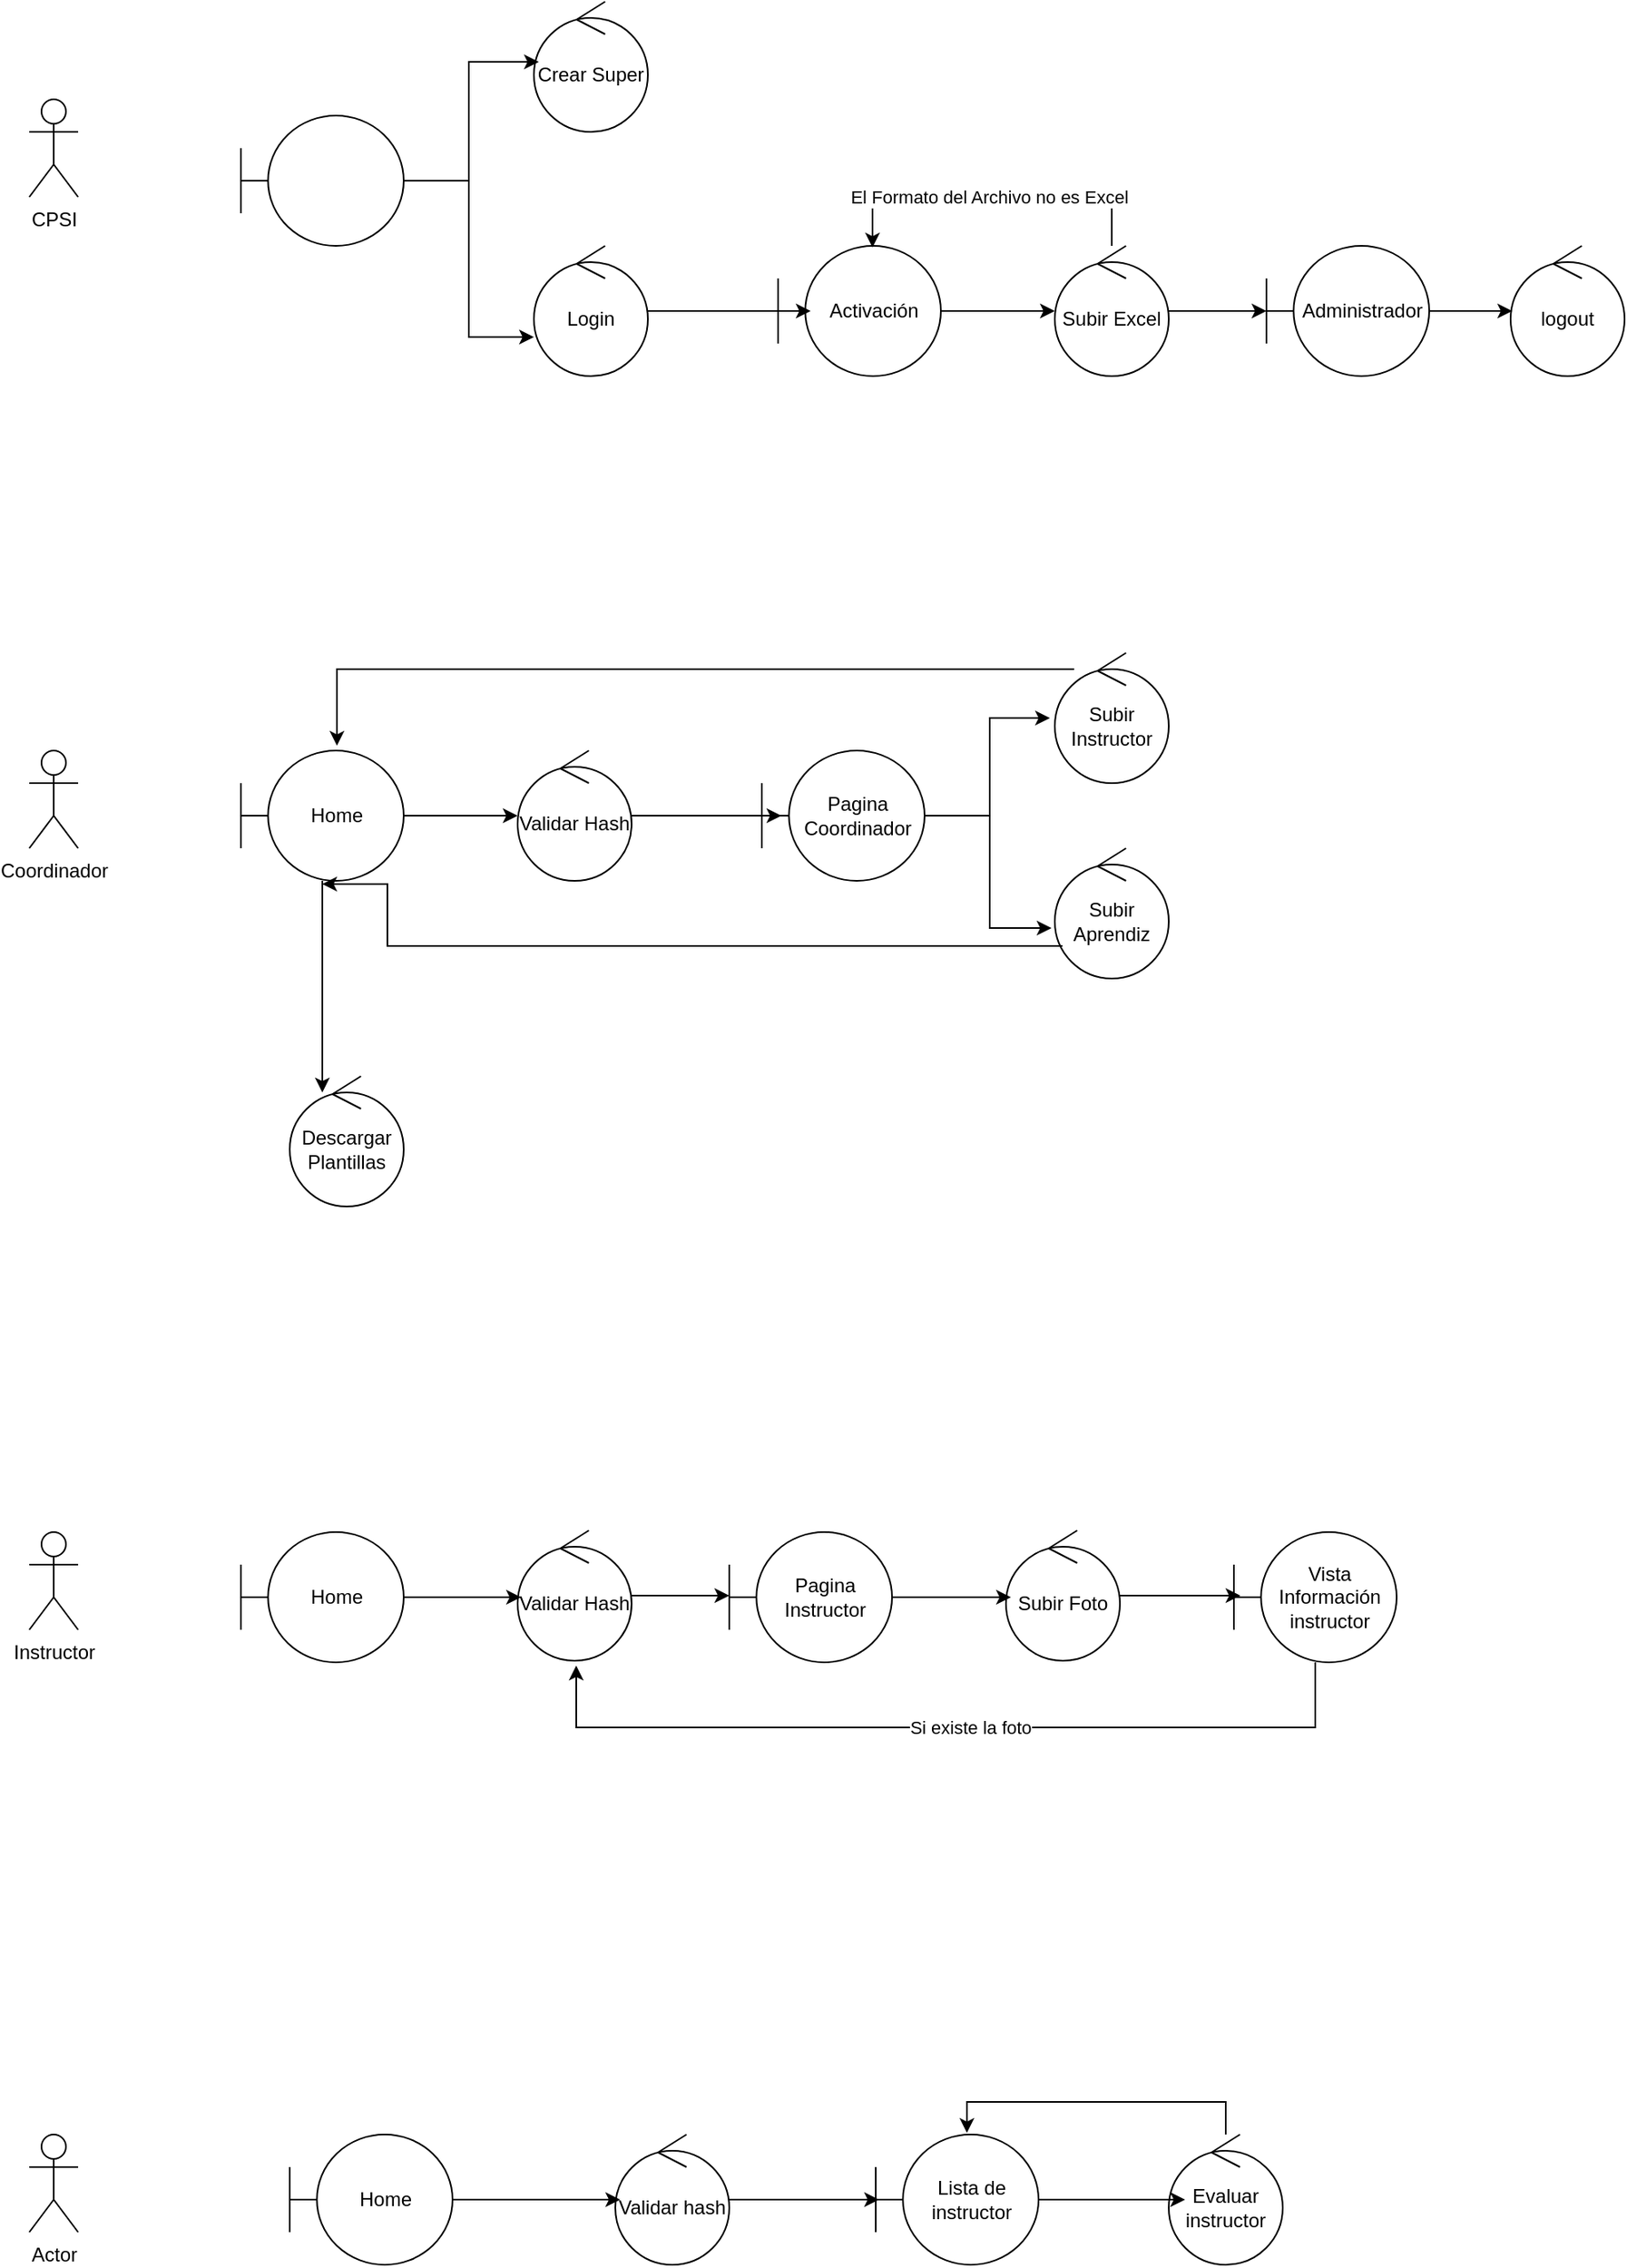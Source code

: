<mxfile version="24.7.7">
  <diagram name="Página-1" id="AtCnbUK6T5E5Kb5qjSDo">
    <mxGraphModel grid="1" page="1" gridSize="10" guides="1" tooltips="1" connect="1" arrows="1" fold="1" pageScale="1" pageWidth="827" pageHeight="1169" math="0" shadow="0">
      <root>
        <mxCell id="0" />
        <mxCell id="1" parent="0" />
        <mxCell id="LzU2RpF1M--H6HoXrrAj-1" value="CPSI" style="shape=umlActor;verticalLabelPosition=bottom;verticalAlign=top;html=1;outlineConnect=0;" vertex="1" parent="1">
          <mxGeometry x="-70" y="210" width="30" height="60" as="geometry" />
        </mxCell>
        <mxCell id="LzU2RpF1M--H6HoXrrAj-2" value="&lt;font style=&quot;vertical-align: inherit;&quot;&gt;&lt;font style=&quot;vertical-align: inherit;&quot;&gt;Instructor&lt;/font&gt;&lt;/font&gt;&lt;div&gt;&lt;font style=&quot;vertical-align: inherit;&quot;&gt;&lt;font style=&quot;vertical-align: inherit;&quot;&gt;&lt;br&gt;&lt;/font&gt;&lt;/font&gt;&lt;/div&gt;" style="shape=umlActor;verticalLabelPosition=bottom;verticalAlign=top;html=1;outlineConnect=0;" vertex="1" parent="1">
          <mxGeometry x="-70" y="1090" width="30" height="60" as="geometry" />
        </mxCell>
        <mxCell id="LzU2RpF1M--H6HoXrrAj-3" value="&lt;font style=&quot;vertical-align: inherit;&quot;&gt;&lt;font style=&quot;vertical-align: inherit;&quot;&gt;Coordinador&lt;/font&gt;&lt;/font&gt;" style="shape=umlActor;verticalLabelPosition=bottom;verticalAlign=top;html=1;outlineConnect=0;" vertex="1" parent="1">
          <mxGeometry x="-70" y="610" width="30" height="60" as="geometry" />
        </mxCell>
        <mxCell id="LzU2RpF1M--H6HoXrrAj-4" value="Actor" style="shape=umlActor;verticalLabelPosition=bottom;verticalAlign=top;html=1;outlineConnect=0;" vertex="1" parent="1">
          <mxGeometry x="-70" y="1460" width="30" height="60" as="geometry" />
        </mxCell>
        <mxCell id="EpEtYVQQu9BAlyHK7DDY-1" value="" style="shape=umlBoundary;whiteSpace=wrap;html=1;" vertex="1" parent="1">
          <mxGeometry x="60" y="220" width="100" height="80" as="geometry" />
        </mxCell>
        <mxCell id="EpEtYVQQu9BAlyHK7DDY-2" value="&lt;font style=&quot;vertical-align: inherit;&quot;&gt;&lt;font style=&quot;vertical-align: inherit;&quot;&gt;&lt;font style=&quot;vertical-align: inherit;&quot;&gt;&lt;font style=&quot;vertical-align: inherit;&quot;&gt;&lt;font style=&quot;vertical-align: inherit;&quot;&gt;&lt;font style=&quot;vertical-align: inherit;&quot;&gt;Activación&lt;/font&gt;&lt;/font&gt;&lt;/font&gt;&lt;/font&gt;&lt;/font&gt;&lt;/font&gt;" style="shape=umlBoundary;whiteSpace=wrap;html=1;" vertex="1" parent="1">
          <mxGeometry x="390" y="300" width="100" height="80" as="geometry" />
        </mxCell>
        <mxCell id="EpEtYVQQu9BAlyHK7DDY-3" value="&lt;font style=&quot;vertical-align: inherit;&quot;&gt;&lt;font style=&quot;vertical-align: inherit;&quot;&gt;Crear Super&lt;/font&gt;&lt;/font&gt;" style="ellipse;shape=umlControl;whiteSpace=wrap;html=1;" vertex="1" parent="1">
          <mxGeometry x="240" y="150" width="70" height="80" as="geometry" />
        </mxCell>
        <mxCell id="EpEtYVQQu9BAlyHK7DDY-5" value="&lt;font style=&quot;vertical-align: inherit;&quot;&gt;&lt;font style=&quot;vertical-align: inherit;&quot;&gt;Login&lt;/font&gt;&lt;/font&gt;" style="ellipse;shape=umlControl;whiteSpace=wrap;html=1;" vertex="1" parent="1">
          <mxGeometry x="240" y="300" width="70" height="80" as="geometry" />
        </mxCell>
        <mxCell id="EpEtYVQQu9BAlyHK7DDY-7" style="edgeStyle=orthogonalEdgeStyle;rounded=0;orthogonalLoop=1;jettySize=auto;html=1;entryX=0;entryY=0.7;entryDx=0;entryDy=0;entryPerimeter=0;" edge="1" parent="1" source="EpEtYVQQu9BAlyHK7DDY-1" target="EpEtYVQQu9BAlyHK7DDY-5">
          <mxGeometry relative="1" as="geometry" />
        </mxCell>
        <mxCell id="EpEtYVQQu9BAlyHK7DDY-8" style="edgeStyle=orthogonalEdgeStyle;rounded=0;orthogonalLoop=1;jettySize=auto;html=1;entryX=0.043;entryY=0.463;entryDx=0;entryDy=0;entryPerimeter=0;" edge="1" parent="1" source="EpEtYVQQu9BAlyHK7DDY-1" target="EpEtYVQQu9BAlyHK7DDY-3">
          <mxGeometry relative="1" as="geometry" />
        </mxCell>
        <mxCell id="EpEtYVQQu9BAlyHK7DDY-15" style="edgeStyle=orthogonalEdgeStyle;rounded=0;orthogonalLoop=1;jettySize=auto;html=1;" edge="1" parent="1" source="EpEtYVQQu9BAlyHK7DDY-9" target="EpEtYVQQu9BAlyHK7DDY-11">
          <mxGeometry relative="1" as="geometry" />
        </mxCell>
        <mxCell id="EpEtYVQQu9BAlyHK7DDY-9" value="&lt;font style=&quot;vertical-align: inherit;&quot;&gt;&lt;font style=&quot;vertical-align: inherit;&quot;&gt;Subir Excel&lt;/font&gt;&lt;/font&gt;" style="ellipse;shape=umlControl;whiteSpace=wrap;html=1;" vertex="1" parent="1">
          <mxGeometry x="560" y="300" width="70" height="80" as="geometry" />
        </mxCell>
        <mxCell id="EpEtYVQQu9BAlyHK7DDY-10" value="&lt;font style=&quot;vertical-align: inherit;&quot;&gt;&lt;font style=&quot;vertical-align: inherit;&quot;&gt;logout&lt;/font&gt;&lt;/font&gt;" style="ellipse;shape=umlControl;whiteSpace=wrap;html=1;" vertex="1" parent="1">
          <mxGeometry x="840" y="300" width="70" height="80" as="geometry" />
        </mxCell>
        <mxCell id="EpEtYVQQu9BAlyHK7DDY-11" value="Administrador" style="shape=umlBoundary;whiteSpace=wrap;html=1;" vertex="1" parent="1">
          <mxGeometry x="690" y="300" width="100" height="80" as="geometry" />
        </mxCell>
        <mxCell id="EpEtYVQQu9BAlyHK7DDY-13" style="edgeStyle=orthogonalEdgeStyle;rounded=0;orthogonalLoop=1;jettySize=auto;html=1;entryX=0;entryY=0.5;entryDx=0;entryDy=0;entryPerimeter=0;" edge="1" parent="1" source="EpEtYVQQu9BAlyHK7DDY-2" target="EpEtYVQQu9BAlyHK7DDY-9">
          <mxGeometry relative="1" as="geometry" />
        </mxCell>
        <mxCell id="EpEtYVQQu9BAlyHK7DDY-16" style="edgeStyle=orthogonalEdgeStyle;rounded=0;orthogonalLoop=1;jettySize=auto;html=1;entryX=0.014;entryY=0.5;entryDx=0;entryDy=0;entryPerimeter=0;" edge="1" parent="1" source="EpEtYVQQu9BAlyHK7DDY-11" target="EpEtYVQQu9BAlyHK7DDY-10">
          <mxGeometry relative="1" as="geometry" />
        </mxCell>
        <mxCell id="EpEtYVQQu9BAlyHK7DDY-17" style="edgeStyle=orthogonalEdgeStyle;rounded=0;orthogonalLoop=1;jettySize=auto;html=1;entryX=0.2;entryY=0.5;entryDx=0;entryDy=0;entryPerimeter=0;" edge="1" parent="1" source="EpEtYVQQu9BAlyHK7DDY-5" target="EpEtYVQQu9BAlyHK7DDY-2">
          <mxGeometry relative="1" as="geometry" />
        </mxCell>
        <mxCell id="EpEtYVQQu9BAlyHK7DDY-26" style="edgeStyle=orthogonalEdgeStyle;rounded=0;orthogonalLoop=1;jettySize=auto;html=1;" edge="1" parent="1" source="EpEtYVQQu9BAlyHK7DDY-20" target="EpEtYVQQu9BAlyHK7DDY-22">
          <mxGeometry relative="1" as="geometry" />
        </mxCell>
        <mxCell id="EpEtYVQQu9BAlyHK7DDY-20" value="&lt;font style=&quot;vertical-align: inherit;&quot;&gt;&lt;font style=&quot;vertical-align: inherit;&quot;&gt;Home&lt;/font&gt;&lt;/font&gt;" style="shape=umlBoundary;whiteSpace=wrap;html=1;" vertex="1" parent="1">
          <mxGeometry x="60" y="610" width="100" height="80" as="geometry" />
        </mxCell>
        <mxCell id="EpEtYVQQu9BAlyHK7DDY-21" value="&lt;font style=&quot;vertical-align: inherit;&quot;&gt;&lt;font style=&quot;vertical-align: inherit;&quot;&gt;Pagina Coordinador&lt;/font&gt;&lt;/font&gt;" style="shape=umlBoundary;whiteSpace=wrap;html=1;" vertex="1" parent="1">
          <mxGeometry x="380" y="610" width="100" height="80" as="geometry" />
        </mxCell>
        <mxCell id="EpEtYVQQu9BAlyHK7DDY-22" value="&lt;font style=&quot;vertical-align: inherit;&quot;&gt;&lt;font style=&quot;vertical-align: inherit;&quot;&gt;Validar Hash&lt;/font&gt;&lt;/font&gt;" style="ellipse;shape=umlControl;whiteSpace=wrap;html=1;" vertex="1" parent="1">
          <mxGeometry x="230" y="610" width="70" height="80" as="geometry" />
        </mxCell>
        <mxCell id="EpEtYVQQu9BAlyHK7DDY-23" value="&lt;font style=&quot;vertical-align: inherit;&quot;&gt;&lt;font style=&quot;vertical-align: inherit;&quot;&gt;Subir Instructor&lt;/font&gt;&lt;/font&gt;" style="ellipse;shape=umlControl;whiteSpace=wrap;html=1;" vertex="1" parent="1">
          <mxGeometry x="560" y="550" width="70" height="80" as="geometry" />
        </mxCell>
        <mxCell id="EpEtYVQQu9BAlyHK7DDY-24" value="&lt;font style=&quot;vertical-align: inherit;&quot;&gt;&lt;font style=&quot;vertical-align: inherit;&quot;&gt;Subir Aprendiz&lt;/font&gt;&lt;/font&gt;" style="ellipse;shape=umlControl;whiteSpace=wrap;html=1;" vertex="1" parent="1">
          <mxGeometry x="560" y="670" width="70" height="80" as="geometry" />
        </mxCell>
        <mxCell id="EpEtYVQQu9BAlyHK7DDY-25" value="&lt;font style=&quot;vertical-align: inherit;&quot;&gt;&lt;font style=&quot;vertical-align: inherit;&quot;&gt;Descargar Plantillas&lt;/font&gt;&lt;/font&gt;" style="ellipse;shape=umlControl;whiteSpace=wrap;html=1;" vertex="1" parent="1">
          <mxGeometry x="90" y="810" width="70" height="80" as="geometry" />
        </mxCell>
        <mxCell id="EpEtYVQQu9BAlyHK7DDY-27" style="edgeStyle=orthogonalEdgeStyle;rounded=0;orthogonalLoop=1;jettySize=auto;html=1;entryX=0.12;entryY=0.5;entryDx=0;entryDy=0;entryPerimeter=0;" edge="1" parent="1" source="EpEtYVQQu9BAlyHK7DDY-22" target="EpEtYVQQu9BAlyHK7DDY-21">
          <mxGeometry relative="1" as="geometry" />
        </mxCell>
        <mxCell id="EpEtYVQQu9BAlyHK7DDY-28" style="edgeStyle=orthogonalEdgeStyle;rounded=0;orthogonalLoop=1;jettySize=auto;html=1;entryX=-0.043;entryY=0.5;entryDx=0;entryDy=0;entryPerimeter=0;" edge="1" parent="1" source="EpEtYVQQu9BAlyHK7DDY-21" target="EpEtYVQQu9BAlyHK7DDY-23">
          <mxGeometry relative="1" as="geometry" />
        </mxCell>
        <mxCell id="EpEtYVQQu9BAlyHK7DDY-29" style="edgeStyle=orthogonalEdgeStyle;rounded=0;orthogonalLoop=1;jettySize=auto;html=1;entryX=-0.029;entryY=0.613;entryDx=0;entryDy=0;entryPerimeter=0;" edge="1" parent="1" source="EpEtYVQQu9BAlyHK7DDY-21" target="EpEtYVQQu9BAlyHK7DDY-24">
          <mxGeometry relative="1" as="geometry" />
        </mxCell>
        <mxCell id="EpEtYVQQu9BAlyHK7DDY-30" style="edgeStyle=orthogonalEdgeStyle;rounded=0;orthogonalLoop=1;jettySize=auto;html=1;entryX=0.59;entryY=-0.037;entryDx=0;entryDy=0;entryPerimeter=0;" edge="1" parent="1" source="EpEtYVQQu9BAlyHK7DDY-23" target="EpEtYVQQu9BAlyHK7DDY-20">
          <mxGeometry relative="1" as="geometry">
            <Array as="points">
              <mxPoint x="119" y="560" />
            </Array>
          </mxGeometry>
        </mxCell>
        <mxCell id="EpEtYVQQu9BAlyHK7DDY-31" style="edgeStyle=orthogonalEdgeStyle;rounded=0;orthogonalLoop=1;jettySize=auto;html=1;entryX=0.5;entryY=1.025;entryDx=0;entryDy=0;entryPerimeter=0;" edge="1" parent="1" source="EpEtYVQQu9BAlyHK7DDY-24" target="EpEtYVQQu9BAlyHK7DDY-20">
          <mxGeometry relative="1" as="geometry">
            <Array as="points">
              <mxPoint x="150" y="730" />
              <mxPoint x="150" y="692" />
            </Array>
          </mxGeometry>
        </mxCell>
        <mxCell id="EpEtYVQQu9BAlyHK7DDY-34" style="edgeStyle=orthogonalEdgeStyle;rounded=0;orthogonalLoop=1;jettySize=auto;html=1;entryX=0.286;entryY=0.125;entryDx=0;entryDy=0;entryPerimeter=0;" edge="1" parent="1" source="EpEtYVQQu9BAlyHK7DDY-20" target="EpEtYVQQu9BAlyHK7DDY-25">
          <mxGeometry relative="1" as="geometry" />
        </mxCell>
        <mxCell id="EpEtYVQQu9BAlyHK7DDY-35" value="&lt;font style=&quot;vertical-align: inherit;&quot;&gt;&lt;font style=&quot;vertical-align: inherit;&quot;&gt;Home&lt;/font&gt;&lt;/font&gt;" style="shape=umlBoundary;whiteSpace=wrap;html=1;" vertex="1" parent="1">
          <mxGeometry x="60" y="1090" width="100" height="80" as="geometry" />
        </mxCell>
        <mxCell id="EpEtYVQQu9BAlyHK7DDY-36" value="&lt;font style=&quot;vertical-align: inherit;&quot;&gt;&lt;font style=&quot;vertical-align: inherit;&quot;&gt;Pagina Instructor&lt;/font&gt;&lt;/font&gt;" style="shape=umlBoundary;whiteSpace=wrap;html=1;" vertex="1" parent="1">
          <mxGeometry x="360" y="1090" width="100" height="80" as="geometry" />
        </mxCell>
        <mxCell id="EpEtYVQQu9BAlyHK7DDY-37" value="&lt;font style=&quot;vertical-align: inherit;&quot;&gt;&lt;font style=&quot;vertical-align: inherit;&quot;&gt;Vista Información instructor&lt;/font&gt;&lt;/font&gt;" style="shape=umlBoundary;whiteSpace=wrap;html=1;" vertex="1" parent="1">
          <mxGeometry x="670" y="1090" width="100" height="80" as="geometry" />
        </mxCell>
        <mxCell id="EpEtYVQQu9BAlyHK7DDY-38" value="&lt;font style=&quot;vertical-align: inherit;&quot;&gt;&lt;font style=&quot;vertical-align: inherit;&quot;&gt;Validar Hash&lt;/font&gt;&lt;/font&gt;" style="ellipse;shape=umlControl;whiteSpace=wrap;html=1;" vertex="1" parent="1">
          <mxGeometry x="230" y="1089" width="70" height="80" as="geometry" />
        </mxCell>
        <mxCell id="EpEtYVQQu9BAlyHK7DDY-39" value="&lt;font style=&quot;vertical-align: inherit;&quot;&gt;&lt;font style=&quot;vertical-align: inherit;&quot;&gt;Subir Foto&lt;/font&gt;&lt;/font&gt;" style="ellipse;shape=umlControl;whiteSpace=wrap;html=1;" vertex="1" parent="1">
          <mxGeometry x="530" y="1089" width="70" height="80" as="geometry" />
        </mxCell>
        <mxCell id="EpEtYVQQu9BAlyHK7DDY-40" style="edgeStyle=orthogonalEdgeStyle;rounded=0;orthogonalLoop=1;jettySize=auto;html=1;entryX=0.514;entryY=1.038;entryDx=0;entryDy=0;entryPerimeter=0;" edge="1" parent="1" source="EpEtYVQQu9BAlyHK7DDY-37" target="EpEtYVQQu9BAlyHK7DDY-38">
          <mxGeometry relative="1" as="geometry">
            <Array as="points">
              <mxPoint x="720" y="1210" />
              <mxPoint x="266" y="1210" />
            </Array>
          </mxGeometry>
        </mxCell>
        <mxCell id="EpEtYVQQu9BAlyHK7DDY-53" value="&lt;font style=&quot;vertical-align: inherit;&quot;&gt;&lt;font style=&quot;vertical-align: inherit;&quot;&gt;&lt;font style=&quot;vertical-align: inherit;&quot;&gt;&lt;font style=&quot;vertical-align: inherit;&quot;&gt;Si existe la foto&lt;/font&gt;&lt;/font&gt;&lt;/font&gt;&lt;/font&gt;" style="edgeLabel;html=1;align=center;verticalAlign=middle;resizable=0;points=[];" vertex="1" connectable="0" parent="EpEtYVQQu9BAlyHK7DDY-40">
          <mxGeometry x="-0.053" y="3" relative="1" as="geometry">
            <mxPoint y="-3" as="offset" />
          </mxGeometry>
        </mxCell>
        <mxCell id="EpEtYVQQu9BAlyHK7DDY-41" style="edgeStyle=orthogonalEdgeStyle;rounded=0;orthogonalLoop=1;jettySize=auto;html=1;entryX=0.029;entryY=0.513;entryDx=0;entryDy=0;entryPerimeter=0;" edge="1" parent="1" source="EpEtYVQQu9BAlyHK7DDY-35" target="EpEtYVQQu9BAlyHK7DDY-38">
          <mxGeometry relative="1" as="geometry" />
        </mxCell>
        <mxCell id="EpEtYVQQu9BAlyHK7DDY-42" style="edgeStyle=orthogonalEdgeStyle;rounded=0;orthogonalLoop=1;jettySize=auto;html=1;entryX=0;entryY=0.488;entryDx=0;entryDy=0;entryPerimeter=0;" edge="1" parent="1" source="EpEtYVQQu9BAlyHK7DDY-38" target="EpEtYVQQu9BAlyHK7DDY-36">
          <mxGeometry relative="1" as="geometry" />
        </mxCell>
        <mxCell id="EpEtYVQQu9BAlyHK7DDY-43" style="edgeStyle=orthogonalEdgeStyle;rounded=0;orthogonalLoop=1;jettySize=auto;html=1;entryX=0.043;entryY=0.513;entryDx=0;entryDy=0;entryPerimeter=0;" edge="1" parent="1" source="EpEtYVQQu9BAlyHK7DDY-36" target="EpEtYVQQu9BAlyHK7DDY-39">
          <mxGeometry relative="1" as="geometry" />
        </mxCell>
        <mxCell id="EpEtYVQQu9BAlyHK7DDY-44" style="edgeStyle=orthogonalEdgeStyle;rounded=0;orthogonalLoop=1;jettySize=auto;html=1;entryX=0.04;entryY=0.488;entryDx=0;entryDy=0;entryPerimeter=0;" edge="1" parent="1" source="EpEtYVQQu9BAlyHK7DDY-39" target="EpEtYVQQu9BAlyHK7DDY-37">
          <mxGeometry relative="1" as="geometry" />
        </mxCell>
        <mxCell id="EpEtYVQQu9BAlyHK7DDY-45" value="&lt;font style=&quot;vertical-align: inherit;&quot;&gt;&lt;font style=&quot;vertical-align: inherit;&quot;&gt;Home&lt;/font&gt;&lt;/font&gt;" style="shape=umlBoundary;whiteSpace=wrap;html=1;" vertex="1" parent="1">
          <mxGeometry x="90" y="1460" width="100" height="80" as="geometry" />
        </mxCell>
        <mxCell id="EpEtYVQQu9BAlyHK7DDY-46" value="&lt;font style=&quot;vertical-align: inherit;&quot;&gt;&lt;font style=&quot;vertical-align: inherit;&quot;&gt;Lista de instructor&lt;/font&gt;&lt;/font&gt;" style="shape=umlBoundary;whiteSpace=wrap;html=1;" vertex="1" parent="1">
          <mxGeometry x="450" y="1460" width="100" height="80" as="geometry" />
        </mxCell>
        <mxCell id="EpEtYVQQu9BAlyHK7DDY-47" value="&lt;font style=&quot;vertical-align: inherit;&quot;&gt;&lt;font style=&quot;vertical-align: inherit;&quot;&gt;Validar hash&lt;/font&gt;&lt;/font&gt;" style="ellipse;shape=umlControl;whiteSpace=wrap;html=1;" vertex="1" parent="1">
          <mxGeometry x="290" y="1460" width="70" height="80" as="geometry" />
        </mxCell>
        <mxCell id="EpEtYVQQu9BAlyHK7DDY-48" value="&lt;font style=&quot;vertical-align: inherit;&quot;&gt;&lt;font style=&quot;vertical-align: inherit;&quot;&gt;Evaluar instructor&lt;/font&gt;&lt;/font&gt;" style="ellipse;shape=umlControl;whiteSpace=wrap;html=1;" vertex="1" parent="1">
          <mxGeometry x="630" y="1460" width="70" height="80" as="geometry" />
        </mxCell>
        <mxCell id="EpEtYVQQu9BAlyHK7DDY-49" style="edgeStyle=orthogonalEdgeStyle;rounded=0;orthogonalLoop=1;jettySize=auto;html=1;entryX=0.56;entryY=-0.012;entryDx=0;entryDy=0;entryPerimeter=0;" edge="1" parent="1" source="EpEtYVQQu9BAlyHK7DDY-48" target="EpEtYVQQu9BAlyHK7DDY-46">
          <mxGeometry relative="1" as="geometry">
            <Array as="points">
              <mxPoint x="665" y="1440" />
              <mxPoint x="506" y="1440" />
            </Array>
          </mxGeometry>
        </mxCell>
        <mxCell id="EpEtYVQQu9BAlyHK7DDY-50" style="edgeStyle=orthogonalEdgeStyle;rounded=0;orthogonalLoop=1;jettySize=auto;html=1;entryX=0.143;entryY=0.5;entryDx=0;entryDy=0;entryPerimeter=0;" edge="1" parent="1" source="EpEtYVQQu9BAlyHK7DDY-46" target="EpEtYVQQu9BAlyHK7DDY-48">
          <mxGeometry relative="1" as="geometry" />
        </mxCell>
        <mxCell id="EpEtYVQQu9BAlyHK7DDY-51" style="edgeStyle=orthogonalEdgeStyle;rounded=0;orthogonalLoop=1;jettySize=auto;html=1;entryX=0.02;entryY=0.5;entryDx=0;entryDy=0;entryPerimeter=0;" edge="1" parent="1" source="EpEtYVQQu9BAlyHK7DDY-47" target="EpEtYVQQu9BAlyHK7DDY-46">
          <mxGeometry relative="1" as="geometry" />
        </mxCell>
        <mxCell id="EpEtYVQQu9BAlyHK7DDY-52" style="edgeStyle=orthogonalEdgeStyle;rounded=0;orthogonalLoop=1;jettySize=auto;html=1;entryX=0.043;entryY=0.5;entryDx=0;entryDy=0;entryPerimeter=0;" edge="1" parent="1" source="EpEtYVQQu9BAlyHK7DDY-45" target="EpEtYVQQu9BAlyHK7DDY-47">
          <mxGeometry relative="1" as="geometry" />
        </mxCell>
        <mxCell id="EpEtYVQQu9BAlyHK7DDY-54" style="edgeStyle=orthogonalEdgeStyle;rounded=0;orthogonalLoop=1;jettySize=auto;html=1;entryX=0.58;entryY=0.013;entryDx=0;entryDy=0;entryPerimeter=0;" edge="1" parent="1" source="EpEtYVQQu9BAlyHK7DDY-9" target="EpEtYVQQu9BAlyHK7DDY-2">
          <mxGeometry relative="1" as="geometry">
            <Array as="points">
              <mxPoint x="595" y="270" />
              <mxPoint x="448" y="270" />
            </Array>
          </mxGeometry>
        </mxCell>
        <mxCell id="EpEtYVQQu9BAlyHK7DDY-55" value="&lt;font style=&quot;vertical-align: inherit;&quot;&gt;&lt;font style=&quot;vertical-align: inherit;&quot;&gt;El Formato del Archivo no es Excel&amp;nbsp;&lt;/font&gt;&lt;/font&gt;" style="edgeLabel;html=1;align=center;verticalAlign=middle;resizable=0;points=[];" vertex="1" connectable="0" parent="EpEtYVQQu9BAlyHK7DDY-54">
          <mxGeometry x="-0.0" y="1" relative="1" as="geometry">
            <mxPoint y="-1" as="offset" />
          </mxGeometry>
        </mxCell>
      </root>
    </mxGraphModel>
  </diagram>
</mxfile>
